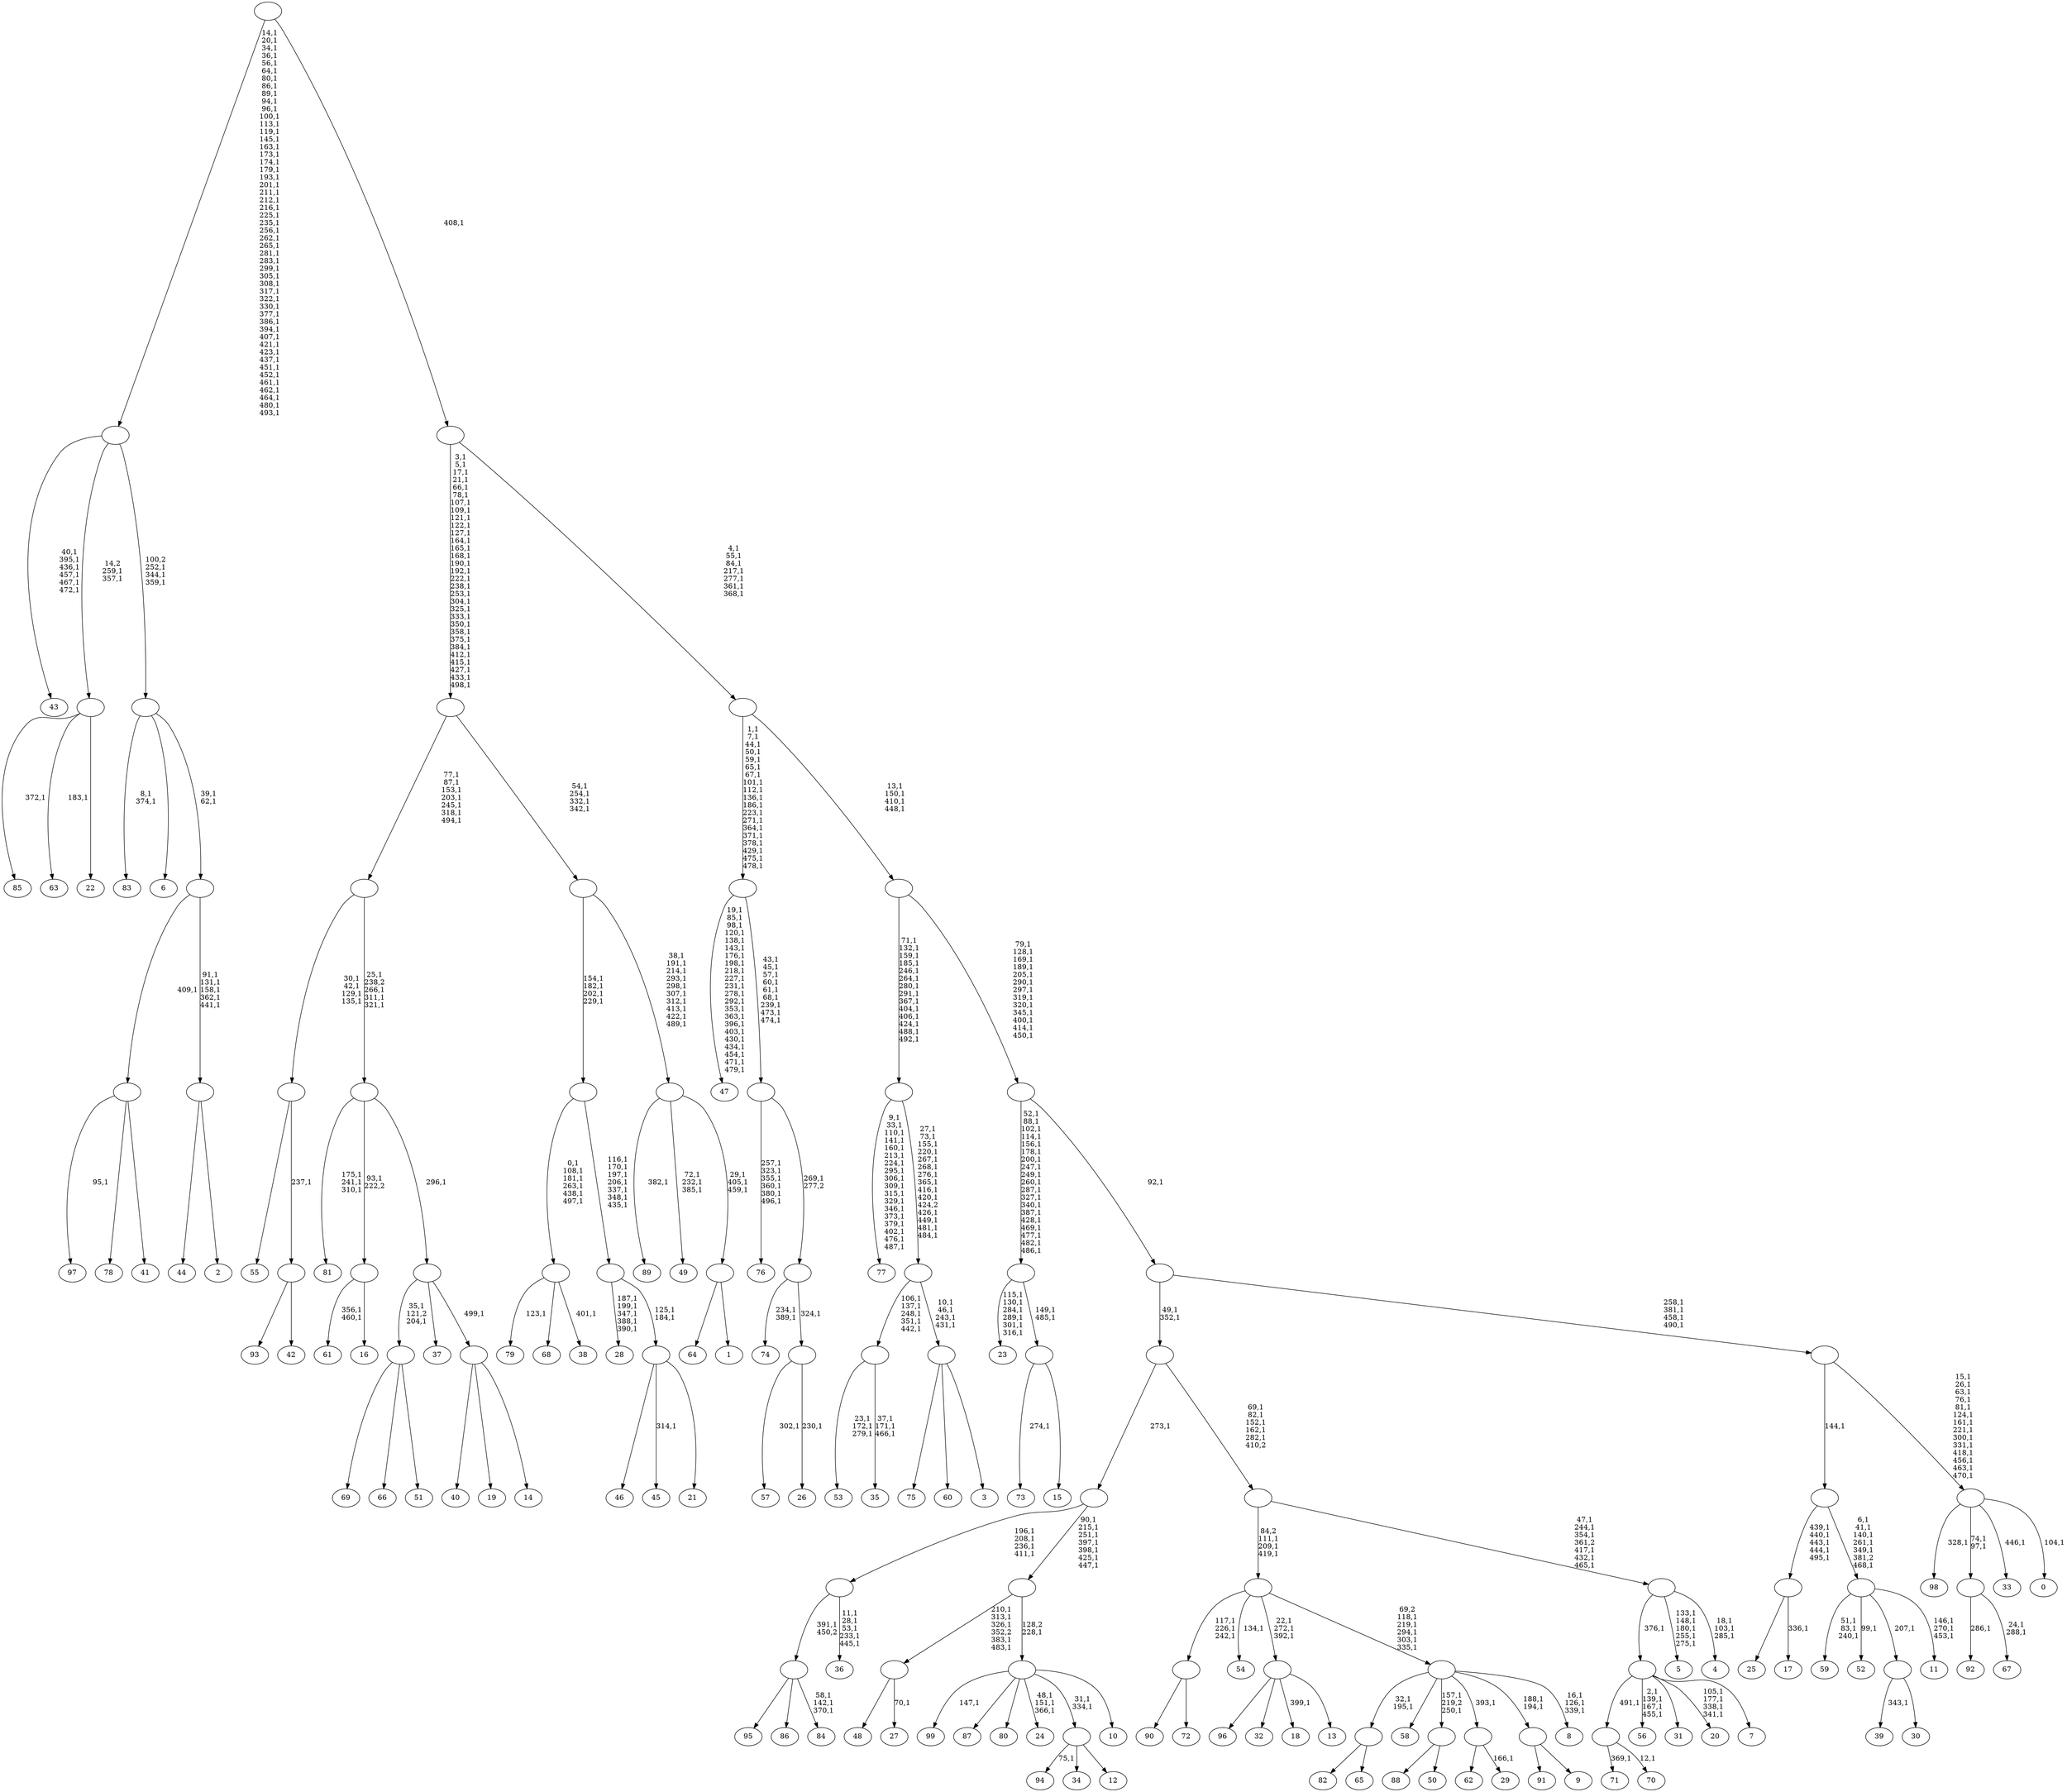 digraph T {
	600 [label="99"]
	598 [label="98"]
	596 [label="97"]
	594 [label="96"]
	593 [label="95"]
	592 [label="94"]
	590 [label="93"]
	589 [label="92"]
	587 [label="91"]
	586 [label="90"]
	585 [label="89"]
	583 [label="88"]
	582 [label="87"]
	581 [label="86"]
	580 [label="85"]
	578 [label="84"]
	574 [label=""]
	573 [label="83"]
	570 [label="82"]
	569 [label="81"]
	565 [label="80"]
	564 [label="79"]
	562 [label="78"]
	561 [label="77"]
	542 [label="76"]
	535 [label="75"]
	534 [label="74"]
	531 [label="73"]
	529 [label="72"]
	528 [label=""]
	525 [label="71"]
	523 [label="70"]
	521 [label=""]
	520 [label="69"]
	519 [label="68"]
	518 [label="67"]
	515 [label=""]
	513 [label="66"]
	512 [label="65"]
	511 [label=""]
	509 [label="64"]
	508 [label="63"]
	506 [label="62"]
	505 [label="61"]
	502 [label="60"]
	501 [label="59"]
	497 [label="58"]
	496 [label="57"]
	494 [label="56"]
	489 [label="55"]
	488 [label="54"]
	486 [label="53"]
	482 [label="52"]
	480 [label="51"]
	479 [label=""]
	477 [label="50"]
	476 [label=""]
	474 [label="49"]
	470 [label="48"]
	469 [label="47"]
	446 [label="46"]
	445 [label="45"]
	443 [label="44"]
	442 [label="43"]
	435 [label="42"]
	434 [label=""]
	433 [label=""]
	429 [label="41"]
	428 [label=""]
	427 [label="40"]
	426 [label="39"]
	424 [label="38"]
	422 [label=""]
	416 [label="37"]
	415 [label="36"]
	409 [label=""]
	405 [label="35"]
	401 [label=""]
	396 [label="34"]
	395 [label="33"]
	393 [label="32"]
	392 [label="31"]
	391 [label="30"]
	390 [label=""]
	389 [label="29"]
	387 [label=""]
	386 [label="28"]
	380 [label="27"]
	378 [label=""]
	373 [label="26"]
	371 [label=""]
	370 [label=""]
	369 [label=""]
	360 [label=""]
	341 [label="25"]
	340 [label="24"]
	336 [label="23"]
	329 [label="22"]
	328 [label=""]
	326 [label="21"]
	325 [label=""]
	323 [label=""]
	316 [label=""]
	312 [label="20"]
	307 [label="19"]
	306 [label="18"]
	304 [label="17"]
	302 [label=""]
	297 [label="16"]
	296 [label=""]
	295 [label="15"]
	294 [label=""]
	292 [label=""]
	273 [label="14"]
	272 [label=""]
	271 [label=""]
	270 [label=""]
	266 [label=""]
	259 [label="13"]
	258 [label=""]
	255 [label="12"]
	254 [label=""]
	252 [label="11"]
	248 [label=""]
	242 [label=""]
	241 [label="10"]
	240 [label=""]
	239 [label=""]
	232 [label=""]
	231 [label="9"]
	230 [label=""]
	228 [label="8"]
	224 [label=""]
	219 [label=""]
	216 [label="7"]
	215 [label=""]
	214 [label="6"]
	213 [label="5"]
	207 [label="4"]
	203 [label=""]
	197 [label=""]
	192 [label=""]
	190 [label="3"]
	189 [label=""]
	185 [label=""]
	171 [label=""]
	157 [label="2"]
	156 [label=""]
	151 [label=""]
	149 [label=""]
	146 [label=""]
	95 [label="1"]
	94 [label=""]
	91 [label=""]
	81 [label=""]
	77 [label=""]
	46 [label="0"]
	44 [label=""]
	30 [label=""]
	26 [label=""]
	25 [label=""]
	12 [label=""]
	8 [label=""]
	1 [label=""]
	0 [label=""]
	574 -> 578 [label="58,1\n142,1\n370,1"]
	574 -> 593 [label=""]
	574 -> 581 [label=""]
	528 -> 586 [label=""]
	528 -> 529 [label=""]
	521 -> 523 [label="12,1"]
	521 -> 525 [label="369,1"]
	515 -> 518 [label="24,1\n288,1"]
	515 -> 589 [label="286,1"]
	511 -> 570 [label=""]
	511 -> 512 [label=""]
	479 -> 520 [label=""]
	479 -> 513 [label=""]
	479 -> 480 [label=""]
	476 -> 583 [label=""]
	476 -> 477 [label=""]
	434 -> 590 [label=""]
	434 -> 435 [label=""]
	433 -> 489 [label=""]
	433 -> 434 [label="237,1"]
	428 -> 596 [label="95,1"]
	428 -> 562 [label=""]
	428 -> 429 [label=""]
	422 -> 424 [label="401,1"]
	422 -> 564 [label="123,1"]
	422 -> 519 [label=""]
	409 -> 415 [label="11,1\n28,1\n53,1\n233,1\n445,1"]
	409 -> 574 [label="391,1\n450,2"]
	401 -> 405 [label="37,1\n171,1\n466,1"]
	401 -> 486 [label="23,1\n172,1\n279,1"]
	390 -> 426 [label="343,1"]
	390 -> 391 [label=""]
	387 -> 389 [label="166,1"]
	387 -> 506 [label=""]
	378 -> 380 [label="70,1"]
	378 -> 470 [label=""]
	371 -> 373 [label="230,1"]
	371 -> 496 [label="302,1"]
	370 -> 534 [label="234,1\n389,1"]
	370 -> 371 [label="324,1"]
	369 -> 542 [label="257,1\n323,1\n355,1\n360,1\n380,1\n496,1"]
	369 -> 370 [label="269,1\n277,2"]
	360 -> 369 [label="43,1\n45,1\n57,1\n60,1\n61,1\n68,1\n239,1\n473,1\n474,1"]
	360 -> 469 [label="19,1\n85,1\n98,1\n120,1\n138,1\n143,1\n176,1\n198,1\n218,1\n227,1\n231,1\n278,1\n292,1\n353,1\n363,1\n396,1\n403,1\n430,1\n434,1\n454,1\n471,1\n479,1"]
	328 -> 508 [label="183,1"]
	328 -> 580 [label="372,1"]
	328 -> 329 [label=""]
	325 -> 445 [label="314,1"]
	325 -> 446 [label=""]
	325 -> 326 [label=""]
	323 -> 325 [label="125,1\n184,1"]
	323 -> 386 [label="187,1\n199,1\n347,1\n388,1\n390,1"]
	316 -> 323 [label="116,1\n170,1\n197,1\n206,1\n337,1\n348,1\n435,1"]
	316 -> 422 [label="0,1\n108,1\n181,1\n263,1\n438,1\n497,1"]
	302 -> 304 [label="336,1"]
	302 -> 341 [label=""]
	296 -> 505 [label="356,1\n460,1"]
	296 -> 297 [label=""]
	294 -> 531 [label="274,1"]
	294 -> 295 [label=""]
	292 -> 294 [label="149,1\n485,1"]
	292 -> 336 [label="115,1\n130,1\n284,1\n289,1\n301,1\n316,1"]
	272 -> 427 [label=""]
	272 -> 307 [label=""]
	272 -> 273 [label=""]
	271 -> 479 [label="35,1\n121,2\n204,1"]
	271 -> 416 [label=""]
	271 -> 272 [label="499,1"]
	270 -> 569 [label="175,1\n241,1\n310,1"]
	270 -> 296 [label="93,1\n222,2"]
	270 -> 271 [label="296,1"]
	266 -> 270 [label="25,1\n238,2\n266,1\n311,1\n321,1"]
	266 -> 433 [label="30,1\n42,1\n129,1\n135,1"]
	258 -> 306 [label="399,1"]
	258 -> 594 [label=""]
	258 -> 393 [label=""]
	258 -> 259 [label=""]
	254 -> 592 [label="75,1"]
	254 -> 396 [label=""]
	254 -> 255 [label=""]
	248 -> 252 [label="146,1\n270,1\n453,1"]
	248 -> 482 [label="99,1"]
	248 -> 501 [label="51,1\n83,1\n240,1"]
	248 -> 390 [label="207,1"]
	242 -> 248 [label="6,1\n41,1\n140,1\n261,1\n349,1\n381,2\n468,1"]
	242 -> 302 [label="439,1\n440,1\n443,1\n444,1\n495,1"]
	240 -> 254 [label="31,1\n334,1"]
	240 -> 340 [label="48,1\n151,1\n366,1"]
	240 -> 600 [label="147,1"]
	240 -> 582 [label=""]
	240 -> 565 [label=""]
	240 -> 241 [label=""]
	239 -> 378 [label="210,1\n313,1\n326,1\n352,2\n383,1\n483,1"]
	239 -> 240 [label="128,2\n228,1"]
	232 -> 239 [label="90,1\n215,1\n251,1\n397,1\n398,1\n425,1\n447,1"]
	232 -> 409 [label="196,1\n208,1\n236,1\n411,1"]
	230 -> 587 [label=""]
	230 -> 231 [label=""]
	224 -> 228 [label="16,1\n126,1\n339,1"]
	224 -> 230 [label="188,1\n194,1"]
	224 -> 476 [label="157,1\n219,2\n250,1"]
	224 -> 511 [label="32,1\n195,1"]
	224 -> 497 [label=""]
	224 -> 387 [label="393,1"]
	219 -> 224 [label="69,2\n118,1\n219,1\n294,1\n303,1\n335,1"]
	219 -> 258 [label="22,1\n272,1\n392,1"]
	219 -> 488 [label="134,1"]
	219 -> 528 [label="117,1\n226,1\n242,1"]
	215 -> 312 [label="105,1\n177,1\n338,1\n341,1"]
	215 -> 494 [label="2,1\n139,1\n167,1\n455,1"]
	215 -> 521 [label="491,1"]
	215 -> 392 [label=""]
	215 -> 216 [label=""]
	203 -> 207 [label="18,1\n103,1\n285,1"]
	203 -> 213 [label="133,1\n148,1\n180,1\n255,1\n275,1"]
	203 -> 215 [label="376,1"]
	197 -> 203 [label="47,1\n244,1\n354,1\n361,2\n417,1\n432,1\n465,1"]
	197 -> 219 [label="84,2\n111,1\n209,1\n419,1"]
	192 -> 197 [label="69,1\n82,1\n152,1\n162,1\n282,1\n410,2"]
	192 -> 232 [label="273,1"]
	189 -> 535 [label=""]
	189 -> 502 [label=""]
	189 -> 190 [label=""]
	185 -> 189 [label="10,1\n46,1\n243,1\n431,1"]
	185 -> 401 [label="106,1\n137,1\n248,1\n351,1\n442,1"]
	171 -> 185 [label="27,1\n73,1\n155,1\n220,1\n267,1\n268,1\n276,1\n365,1\n416,1\n420,1\n424,2\n426,1\n449,1\n481,1\n484,1"]
	171 -> 561 [label="9,1\n33,1\n110,1\n141,1\n160,1\n213,1\n224,1\n295,1\n306,1\n309,1\n315,1\n329,1\n346,1\n373,1\n379,1\n402,1\n476,1\n487,1"]
	156 -> 443 [label=""]
	156 -> 157 [label=""]
	151 -> 156 [label="91,1\n131,1\n158,1\n362,1\n441,1"]
	151 -> 428 [label="409,1"]
	149 -> 151 [label="39,1\n62,1"]
	149 -> 573 [label="8,1\n374,1"]
	149 -> 214 [label=""]
	146 -> 149 [label="100,2\n252,1\n344,1\n359,1"]
	146 -> 328 [label="14,2\n259,1\n357,1"]
	146 -> 442 [label="40,1\n395,1\n436,1\n457,1\n467,1\n472,1"]
	94 -> 509 [label=""]
	94 -> 95 [label=""]
	91 -> 94 [label="29,1\n405,1\n459,1"]
	91 -> 474 [label="72,1\n232,1\n385,1"]
	91 -> 585 [label="382,1"]
	81 -> 91 [label="38,1\n191,1\n214,1\n293,1\n298,1\n307,1\n312,1\n413,1\n422,1\n489,1"]
	81 -> 316 [label="154,1\n182,1\n202,1\n229,1"]
	77 -> 81 [label="54,1\n254,1\n332,1\n342,1"]
	77 -> 266 [label="77,1\n87,1\n153,1\n203,1\n245,1\n318,1\n494,1"]
	44 -> 46 [label="104,1"]
	44 -> 395 [label="446,1"]
	44 -> 515 [label="74,1\n97,1"]
	44 -> 598 [label="328,1"]
	30 -> 44 [label="15,1\n26,1\n63,1\n76,1\n81,1\n124,1\n161,1\n221,1\n300,1\n331,1\n418,1\n456,1\n463,1\n470,1"]
	30 -> 242 [label="144,1"]
	26 -> 30 [label="258,1\n381,1\n458,1\n490,1"]
	26 -> 192 [label="49,1\n352,1"]
	25 -> 292 [label="52,1\n88,1\n102,1\n114,1\n156,1\n178,1\n200,1\n247,1\n249,1\n260,1\n287,1\n327,1\n340,1\n387,1\n428,1\n469,1\n477,1\n482,1\n486,1"]
	25 -> 26 [label="92,1"]
	12 -> 25 [label="79,1\n128,1\n169,1\n189,1\n205,1\n290,1\n297,1\n319,1\n320,1\n345,1\n400,1\n414,1\n450,1"]
	12 -> 171 [label="71,1\n132,1\n159,1\n185,1\n246,1\n264,1\n280,1\n291,1\n367,1\n404,1\n406,1\n424,1\n488,1\n492,1"]
	8 -> 12 [label="13,1\n150,1\n410,1\n448,1"]
	8 -> 360 [label="1,1\n7,1\n44,1\n50,1\n59,1\n65,1\n67,1\n101,1\n112,1\n136,1\n186,1\n223,1\n271,1\n364,1\n371,1\n378,1\n429,1\n475,1\n478,1"]
	1 -> 8 [label="4,1\n55,1\n84,1\n217,1\n277,1\n361,1\n368,1"]
	1 -> 77 [label="3,1\n5,1\n17,1\n21,1\n66,1\n78,1\n107,1\n109,1\n121,1\n122,1\n127,1\n164,1\n165,1\n168,1\n190,1\n192,1\n222,1\n238,1\n253,1\n304,1\n325,1\n333,1\n350,1\n358,1\n375,1\n384,1\n412,1\n415,1\n427,1\n433,1\n498,1"]
	0 -> 146 [label="14,1\n20,1\n34,1\n36,1\n56,1\n64,1\n80,1\n86,1\n89,1\n94,1\n96,1\n100,1\n113,1\n119,1\n145,1\n163,1\n173,1\n174,1\n179,1\n193,1\n201,1\n211,1\n212,1\n216,1\n225,1\n235,1\n256,1\n262,1\n265,1\n281,1\n283,1\n299,1\n305,1\n308,1\n317,1\n322,1\n330,1\n377,1\n386,1\n394,1\n407,1\n421,1\n423,1\n437,1\n451,1\n452,1\n461,1\n462,1\n464,1\n480,1\n493,1"]
	0 -> 1 [label="408,1"]
}
